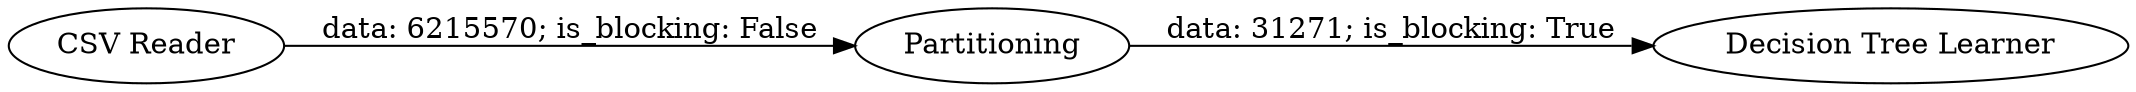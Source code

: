 digraph {
	"2169877764930301021_3" [label="Decision Tree Learner"]
	"2169877764930301021_2" [label=Partitioning]
	"2169877764930301021_1" [label="CSV Reader"]
	"2169877764930301021_2" -> "2169877764930301021_3" [label="data: 31271; is_blocking: True"]
	"2169877764930301021_1" -> "2169877764930301021_2" [label="data: 6215570; is_blocking: False"]
	rankdir=LR
}
